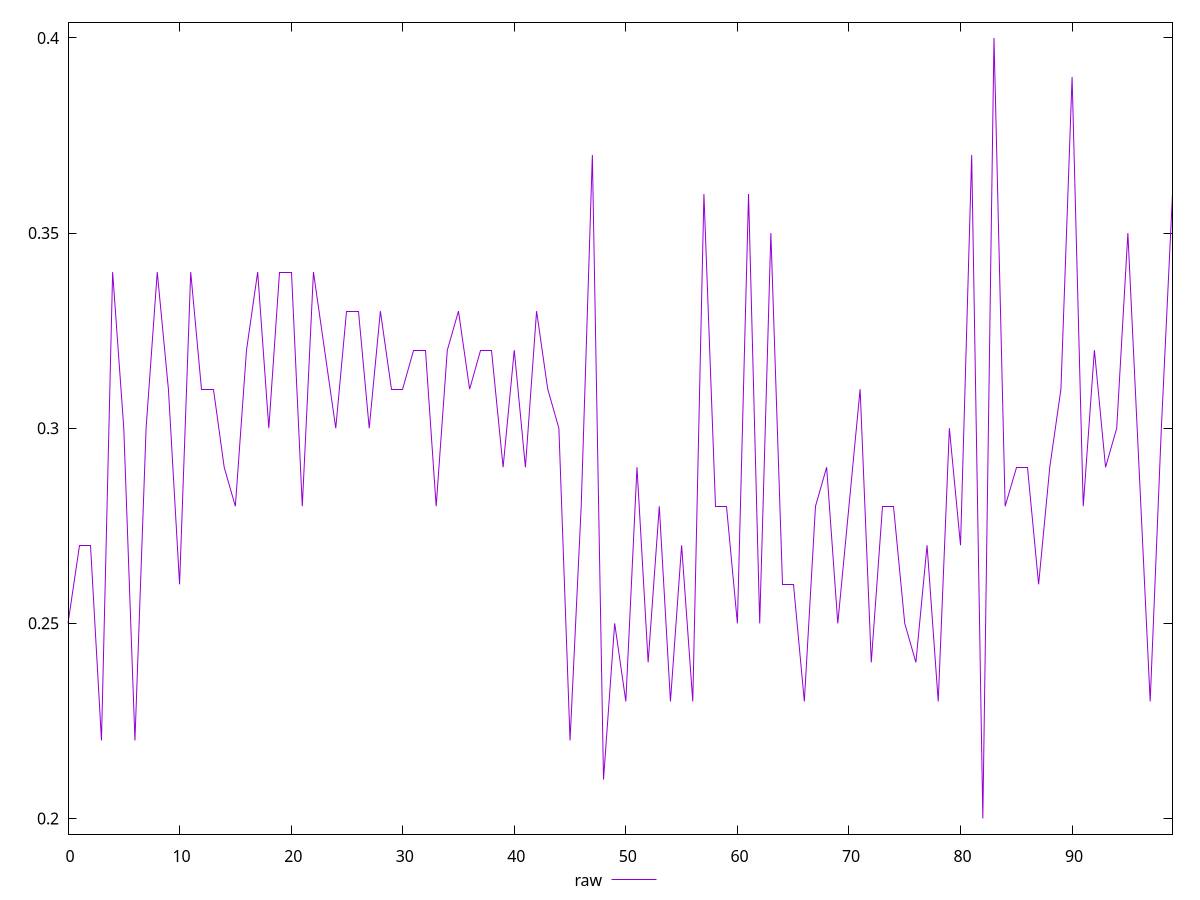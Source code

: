 reset

$raw <<EOF
0 0.25
1 0.27
2 0.27
3 0.22
4 0.34
5 0.3
6 0.22
7 0.3
8 0.34
9 0.31
10 0.26
11 0.34
12 0.31
13 0.31
14 0.29
15 0.28
16 0.32
17 0.34
18 0.3
19 0.34
20 0.34
21 0.28
22 0.34
23 0.32
24 0.3
25 0.33
26 0.33
27 0.3
28 0.33
29 0.31
30 0.31
31 0.32
32 0.32
33 0.28
34 0.32
35 0.33
36 0.31
37 0.32
38 0.32
39 0.29
40 0.32
41 0.29
42 0.33
43 0.31
44 0.3
45 0.22
46 0.28
47 0.37
48 0.21
49 0.25
50 0.23
51 0.29
52 0.24
53 0.28
54 0.23
55 0.27
56 0.23
57 0.36
58 0.28
59 0.28
60 0.25
61 0.36
62 0.25
63 0.35
64 0.26
65 0.26
66 0.23
67 0.28
68 0.29
69 0.25
70 0.28
71 0.31
72 0.24
73 0.28
74 0.28
75 0.25
76 0.24
77 0.27
78 0.23
79 0.3
80 0.27
81 0.37
82 0.2
83 0.4
84 0.28
85 0.29
86 0.29
87 0.26
88 0.29
89 0.31
90 0.39
91 0.28
92 0.32
93 0.29
94 0.3
95 0.35
96 0.29
97 0.23
98 0.3
99 0.36
EOF

set key outside below
set xrange [0:99]
set yrange [0.196:0.404]
set trange [0.196:0.404]
set terminal svg size 640, 500 enhanced background rgb 'white'
set output "report_00025_2021-02-22T21:38:55.199Z/meta/score/samples/pages/raw/values.svg"

plot $raw title "raw" with line

reset
